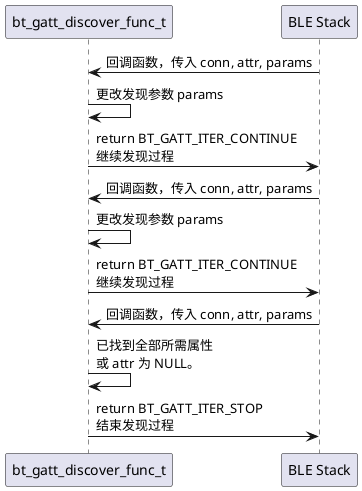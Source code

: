 @startuml

participant "bt_gatt_discover_func_t" as cb
participant "BLE Stack" as stack

stack -> cb: 回调函数，传入 conn, attr, params
cb -> cb: 更改发现参数 params
cb -> stack: return BT_GATT_ITER_CONTINUE\n继续发现过程

stack -> cb: 回调函数，传入 conn, attr, params
cb -> cb: 更改发现参数 params
cb -> stack: return BT_GATT_ITER_CONTINUE\n继续发现过程

stack -> cb: 回调函数，传入 conn, attr, params
cb -> cb: 已找到全部所需属性\n或 attr 为 NULL。
cb -> stack: return BT_GATT_ITER_STOP\n结束发现过程
@enduml